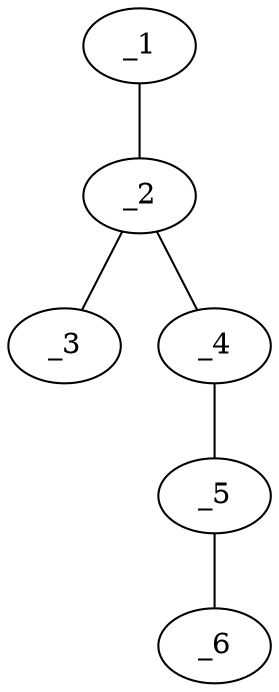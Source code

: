 graph molid609817 {
	_1	 [charge=0,
		chem=1,
		symbol="C  ",
		x=2,
		y="0.75"];
	_2	 [charge=0,
		chem=1,
		symbol="C  ",
		x="2.866",
		y="0.25"];
	_1 -- _2	 [valence=1];
	_3	 [charge=0,
		chem=2,
		symbol="O  ",
		x="2.866",
		y="-0.75"];
	_2 -- _3	 [valence=2];
	_4	 [charge=0,
		chem=4,
		symbol="N  ",
		x="3.7321",
		y="0.75"];
	_2 -- _4	 [valence=1];
	_5	 [charge=0,
		chem=2,
		symbol="O  ",
		x="4.5981",
		y="0.25"];
	_4 -- _5	 [valence=1];
	_6	 [charge=0,
		chem=1,
		symbol="C  ",
		x="5.4641",
		y="0.75"];
	_5 -- _6	 [valence=1];
}
